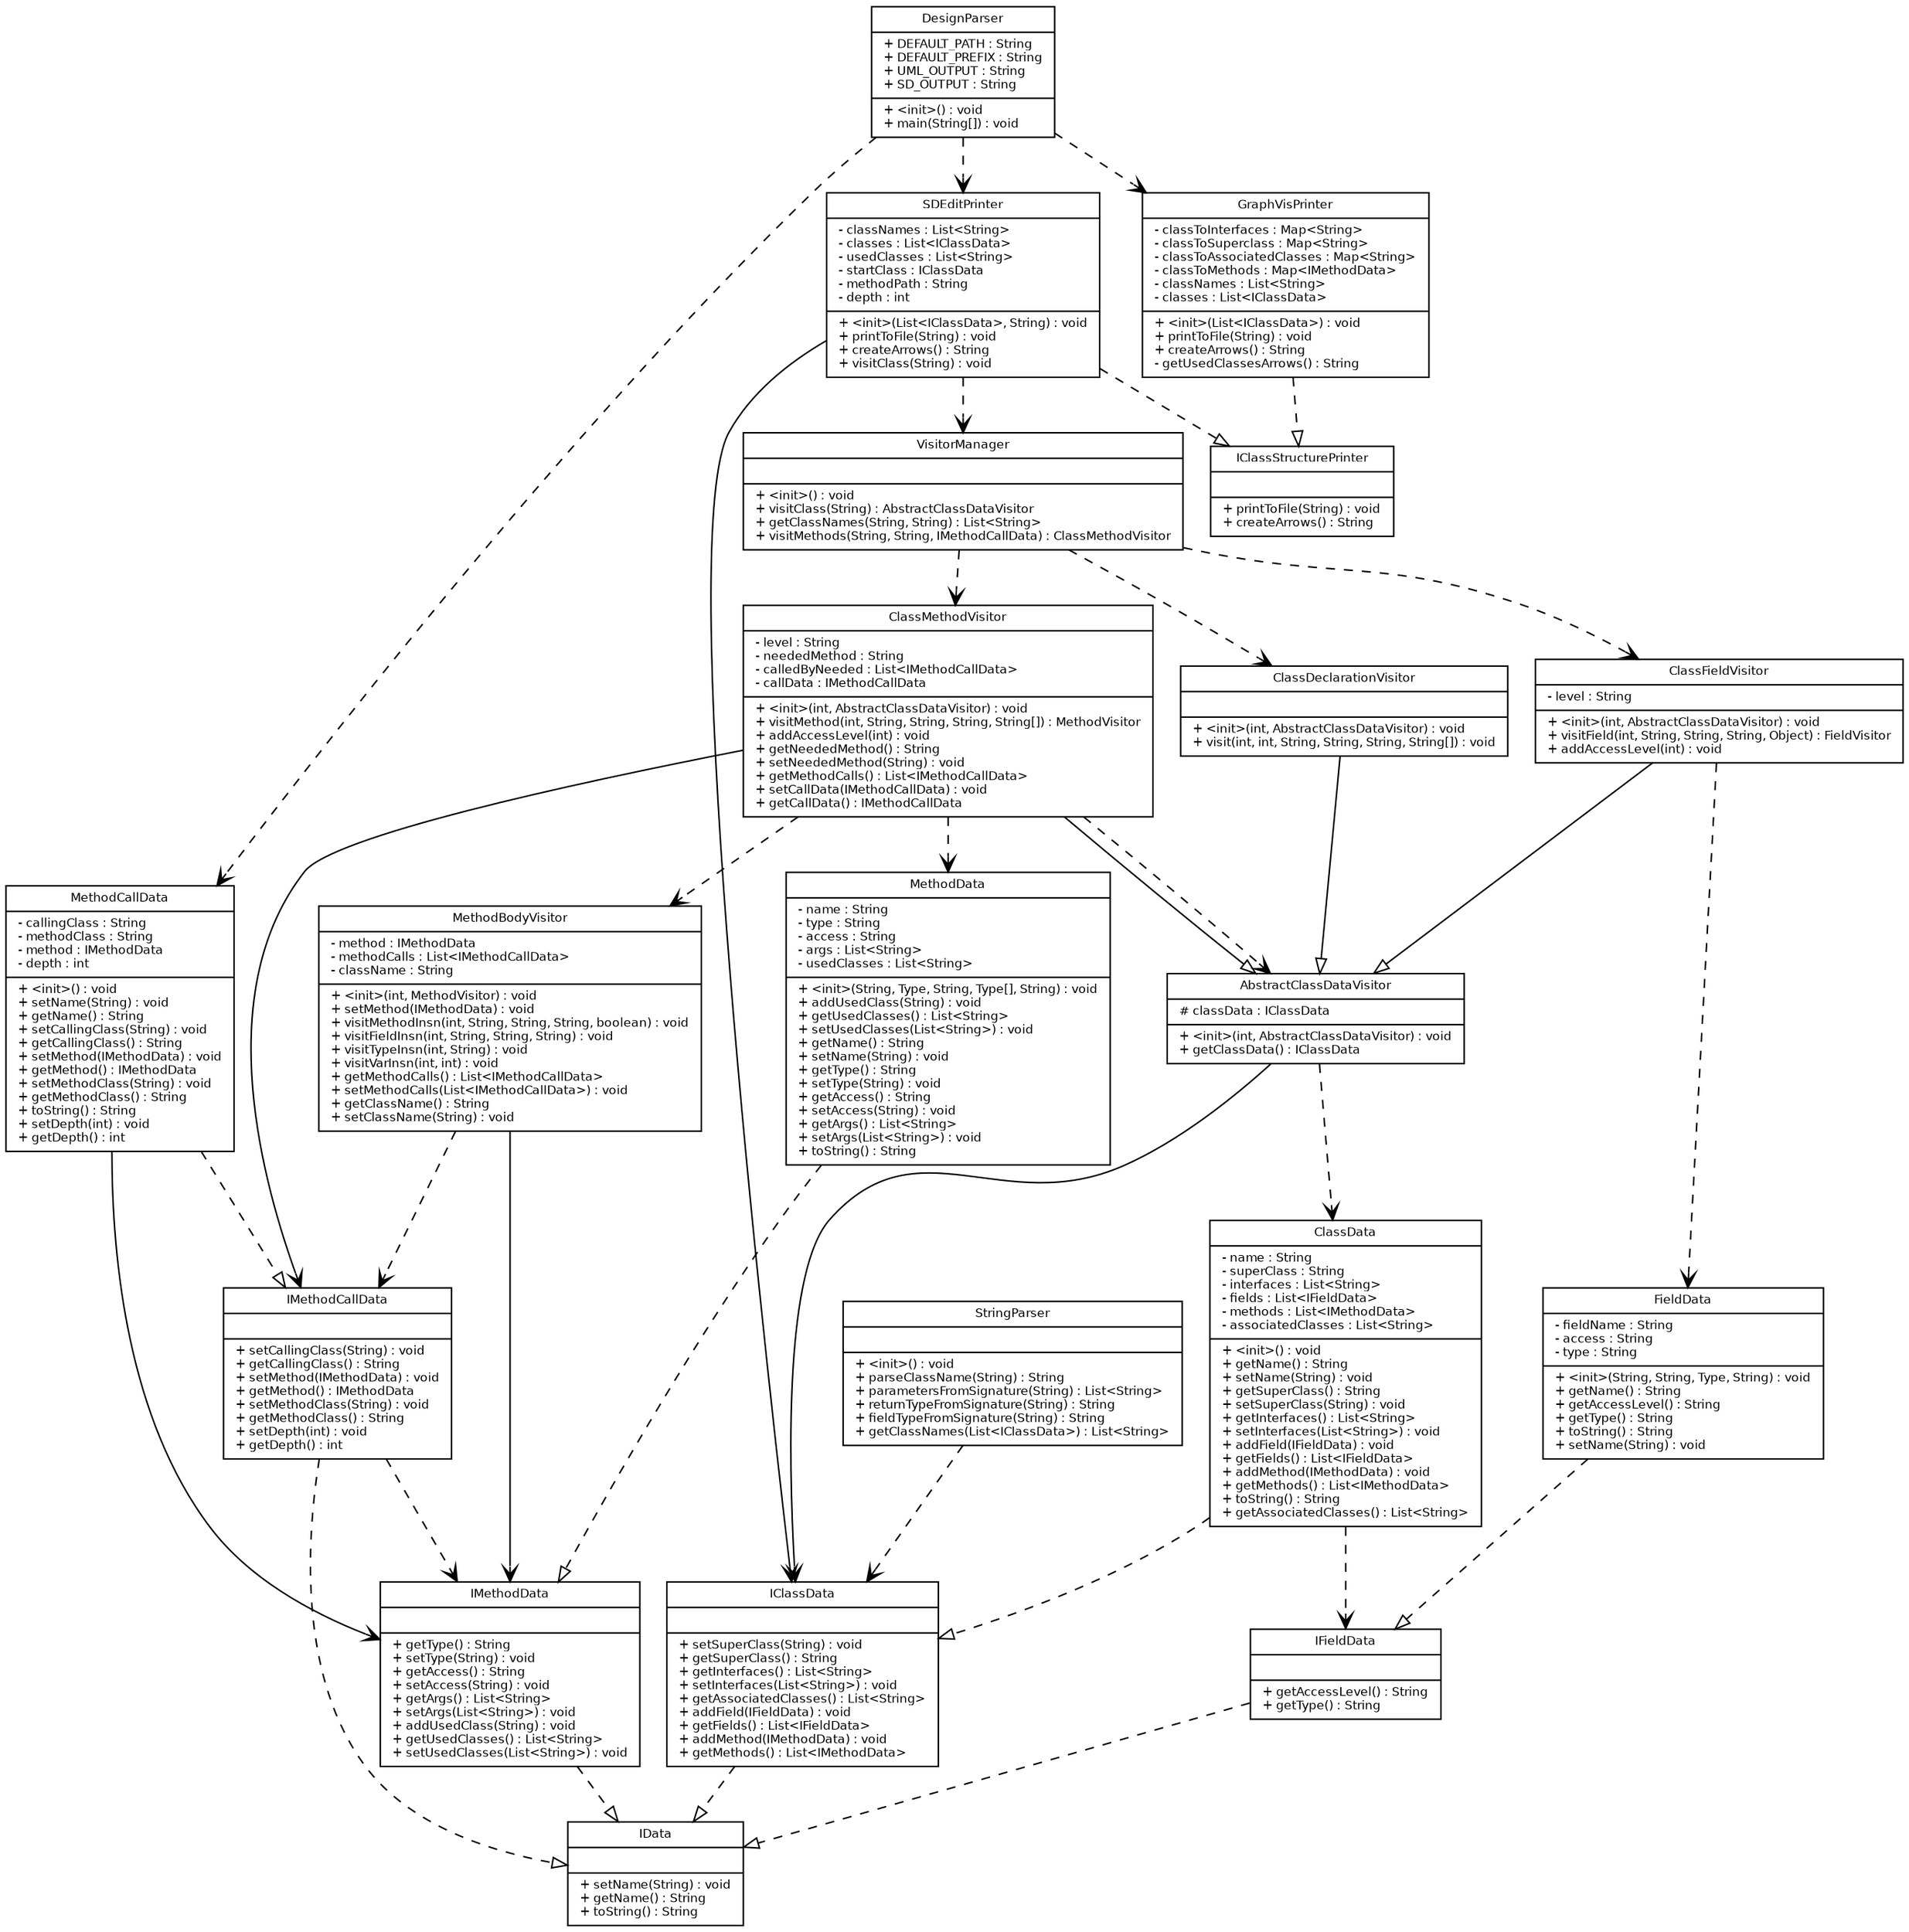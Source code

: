 digraph G {
fontname = " Bitstream Vera San"
fontsize =8
node [
fontname = "Bitstream Vera Sans"
fontsize =8
shape = "record"]
edge [
fontname = "Bitstream Vera Sans"
fontsize =8
]
AbstractClassDataVisitor [
label = "{AbstractClassDataVisitor|# classData : IClassData\l|+ \<init\>(int, AbstractClassDataVisitor) : void\l+ getClassData() : IClassData\l}"
]
ClassData [
label = "{ClassData|- name : String\l- superClass : String\l- interfaces : List\<String\>\l- fields : List\<IFieldData\>\l- methods : List\<IMethodData\>\l- associatedClasses : List\<String\>\l|+ \<init\>() : void\l+ getName() : String\l+ setName(String) : void\l+ getSuperClass() : String\l+ setSuperClass(String) : void\l+ getInterfaces() : List\<String\>\l+ setInterfaces(List\<String\>) : void\l+ addField(IFieldData) : void\l+ getFields() : List\<IFieldData\>\l+ addMethod(IMethodData) : void\l+ getMethods() : List\<IMethodData\>\l+ toString() : String\l+ getAssociatedClasses() : List\<String\>\l}"
]
ClassDeclarationVisitor [
label = "{ClassDeclarationVisitor||+ \<init\>(int, AbstractClassDataVisitor) : void\l+ visit(int, int, String, String, String, String[]) : void\l}"
]
ClassFieldVisitor [
label = "{ClassFieldVisitor|- level : String\l|+ \<init\>(int, AbstractClassDataVisitor) : void\l+ visitField(int, String, String, String, Object) : FieldVisitor\l+ addAccessLevel(int) : void\l}"
]
ClassMethodVisitor [
label = "{ClassMethodVisitor|- level : String\l- neededMethod : String\l- calledByNeeded : List\<IMethodCallData\>\l- callData : IMethodCallData\l|+ \<init\>(int, AbstractClassDataVisitor) : void\l+ visitMethod(int, String, String, String, String[]) : MethodVisitor\l+ addAccessLevel(int) : void\l+ getNeededMethod() : String\l+ setNeededMethod(String) : void\l+ getMethodCalls() : List\<IMethodCallData\>\l+ setCallData(IMethodCallData) : void\l+ getCallData() : IMethodCallData\l}"
]
DesignParser [
label = "{DesignParser|+ DEFAULT_PATH : String\l+ DEFAULT_PREFIX : String\l+ UML_OUTPUT : String\l+ SD_OUTPUT : String\l|+ \<init\>() : void\l+ main(String[]) : void\l}"
]
FieldData [
label = "{FieldData|- fieldName : String\l- access : String\l- type : String\l|+ \<init\>(String, String, Type, String) : void\l+ getName() : String\l+ getAccessLevel() : String\l+ getType() : String\l+ toString() : String\l+ setName(String) : void\l}"
]
GraphVisPrinter [
label = "{GraphVisPrinter|- classToInterfaces : Map\<String\>\l- classToSuperclass : Map\<String\>\l- classToAssociatedClasses : Map\<String\>\l- classToMethods : Map\<IMethodData\>\l- classNames : List\<String\>\l- classes : List\<IClassData\>\l|+ \<init\>(List\<IClassData\>) : void\l+ printToFile(String) : void\l+ createArrows() : String\l- getUsedClassesArrows() : String\l}"
]
IClassData [
label = "{IClassData||+ setSuperClass(String) : void\l+ getSuperClass() : String\l+ getInterfaces() : List\<String\>\l+ setInterfaces(List\<String\>) : void\l+ getAssociatedClasses() : List\<String\>\l+ addField(IFieldData) : void\l+ getFields() : List\<IFieldData\>\l+ addMethod(IMethodData) : void\l+ getMethods() : List\<IMethodData\>\l}"
]
IClassStructurePrinter [
label = "{IClassStructurePrinter||+ printToFile(String) : void\l+ createArrows() : String\l}"
]
IData [
label = "{IData||+ setName(String) : void\l+ getName() : String\l+ toString() : String\l}"
]
IFieldData [
label = "{IFieldData||+ getAccessLevel() : String\l+ getType() : String\l}"
]
IMethodCallData [
label = "{IMethodCallData||+ setCallingClass(String) : void\l+ getCallingClass() : String\l+ setMethod(IMethodData) : void\l+ getMethod() : IMethodData\l+ setMethodClass(String) : void\l+ getMethodClass() : String\l+ setDepth(int) : void\l+ getDepth() : int\l}"
]
IMethodData [
label = "{IMethodData||+ getType() : String\l+ setType(String) : void\l+ getAccess() : String\l+ setAccess(String) : void\l+ getArgs() : List\<String\>\l+ setArgs(List\<String\>) : void\l+ addUsedClass(String) : void\l+ getUsedClasses() : List\<String\>\l+ setUsedClasses(List\<String\>) : void\l}"
]
MethodBodyVisitor [
label = "{MethodBodyVisitor|- method : IMethodData\l- methodCalls : List\<IMethodCallData\>\l- className : String\l|+ \<init\>(int, MethodVisitor) : void\l+ setMethod(IMethodData) : void\l+ visitMethodInsn(int, String, String, String, boolean) : void\l+ visitFieldInsn(int, String, String, String) : void\l+ visitTypeInsn(int, String) : void\l+ visitVarInsn(int, int) : void\l+ getMethodCalls() : List\<IMethodCallData\>\l+ setMethodCalls(List\<IMethodCallData\>) : void\l+ getClassName() : String\l+ setClassName(String) : void\l}"
]
MethodCallData [
label = "{MethodCallData|- callingClass : String\l- methodClass : String\l- method : IMethodData\l- depth : int\l|+ \<init\>() : void\l+ setName(String) : void\l+ getName() : String\l+ setCallingClass(String) : void\l+ getCallingClass() : String\l+ setMethod(IMethodData) : void\l+ getMethod() : IMethodData\l+ setMethodClass(String) : void\l+ getMethodClass() : String\l+ toString() : String\l+ setDepth(int) : void\l+ getDepth() : int\l}"
]
MethodData [
label = "{MethodData|- name : String\l- type : String\l- access : String\l- args : List\<String\>\l- usedClasses : List\<String\>\l|+ \<init\>(String, Type, String, Type[], String) : void\l+ addUsedClass(String) : void\l+ getUsedClasses() : List\<String\>\l+ setUsedClasses(List\<String\>) : void\l+ getName() : String\l+ setName(String) : void\l+ getType() : String\l+ setType(String) : void\l+ getAccess() : String\l+ setAccess(String) : void\l+ getArgs() : List\<String\>\l+ setArgs(List\<String\>) : void\l+ toString() : String\l}"
]
SDEditPrinter [
label = "{SDEditPrinter|- classNames : List\<String\>\l- classes : List\<IClassData\>\l- usedClasses : List\<String\>\l- startClass : IClassData\l- methodPath : String\l- depth : int\l|+ \<init\>(List\<IClassData\>, String) : void\l+ printToFile(String) : void\l+ createArrows() : String\l+ visitClass(String) : void\l}"
]
StringParser [
label = "{StringParser||+ \<init\>() : void\l+ parseClassName(String) : String\l+ parametersFromSignature(String) : List\<String\>\l+ returnTypeFromSignature(String) : String\l+ fieldTypeFromSignature(String) : String\l+ getClassNames(List\<IClassData\>) : List\<String\>\l}"
]
VisitorManager [
label = "{VisitorManager||+ \<init\>() : void\l+ visitClass(String) : AbstractClassDataVisitor\l+ getClassNames(String, String) : List\<String\>\l+ visitMethods(String, String, IMethodCallData) : ClassMethodVisitor\l}"
]
edge [ 
arrowhead = "empty"
style = "solid"
]
ClassMethodVisitor -> AbstractClassDataVisitor
ClassDeclarationVisitor -> AbstractClassDataVisitor
ClassFieldVisitor -> AbstractClassDataVisitor
edge [ 
arrowhead = "empty"
style = "dashed"
]
MethodCallData -> IMethodCallData
IMethodCallData -> IData
FieldData -> IFieldData
SDEditPrinter -> IClassStructurePrinter
ClassData -> IClassData
GraphVisPrinter -> IClassStructurePrinter
MethodData -> IMethodData
IMethodData -> IData
IClassData -> IData
IFieldData -> IData
edge [ 
arrowhead = "vee"
style = "solid"
]
MethodCallData -> IMethodData
AbstractClassDataVisitor -> IClassData
ClassMethodVisitor -> IMethodCallData
MethodBodyVisitor -> IMethodData
SDEditPrinter -> IClassData
edge [ 
arrowhead = "vee"
style = "dashed"
]
StringParser -> IClassData
AbstractClassDataVisitor -> ClassData
ClassMethodVisitor -> AbstractClassDataVisitor
ClassMethodVisitor -> MethodBodyVisitor
ClassMethodVisitor -> MethodData
MethodBodyVisitor -> IMethodCallData
VisitorManager -> ClassDeclarationVisitor
VisitorManager -> ClassFieldVisitor
VisitorManager -> ClassMethodVisitor
DesignParser -> GraphVisPrinter
DesignParser -> MethodCallData
DesignParser -> SDEditPrinter
IMethodCallData -> IMethodData
SDEditPrinter -> VisitorManager
ClassData -> IFieldData
ClassFieldVisitor -> FieldData
}

